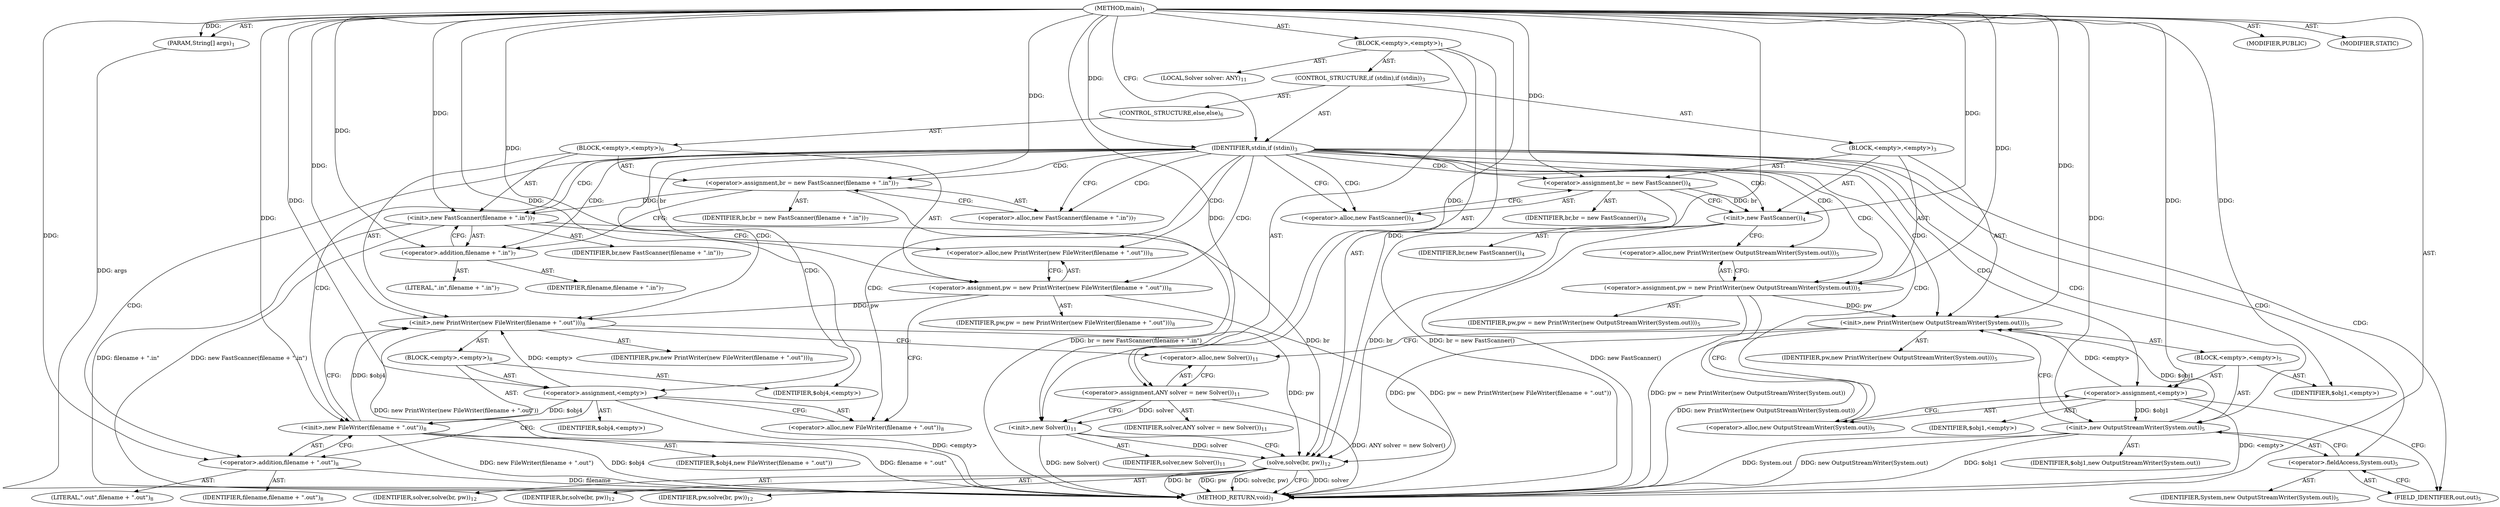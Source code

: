 digraph "main" {  
"19" [label = <(METHOD,main)<SUB>1</SUB>> ]
"20" [label = <(PARAM,String[] args)<SUB>1</SUB>> ]
"21" [label = <(BLOCK,&lt;empty&gt;,&lt;empty&gt;)<SUB>1</SUB>> ]
"22" [label = <(CONTROL_STRUCTURE,if (stdin),if (stdin))<SUB>3</SUB>> ]
"23" [label = <(IDENTIFIER,stdin,if (stdin))<SUB>3</SUB>> ]
"24" [label = <(BLOCK,&lt;empty&gt;,&lt;empty&gt;)<SUB>3</SUB>> ]
"25" [label = <(&lt;operator&gt;.assignment,br = new FastScanner())<SUB>4</SUB>> ]
"26" [label = <(IDENTIFIER,br,br = new FastScanner())<SUB>4</SUB>> ]
"27" [label = <(&lt;operator&gt;.alloc,new FastScanner())<SUB>4</SUB>> ]
"28" [label = <(&lt;init&gt;,new FastScanner())<SUB>4</SUB>> ]
"29" [label = <(IDENTIFIER,br,new FastScanner())<SUB>4</SUB>> ]
"30" [label = <(&lt;operator&gt;.assignment,pw = new PrintWriter(new OutputStreamWriter(System.out)))<SUB>5</SUB>> ]
"31" [label = <(IDENTIFIER,pw,pw = new PrintWriter(new OutputStreamWriter(System.out)))<SUB>5</SUB>> ]
"32" [label = <(&lt;operator&gt;.alloc,new PrintWriter(new OutputStreamWriter(System.out)))<SUB>5</SUB>> ]
"33" [label = <(&lt;init&gt;,new PrintWriter(new OutputStreamWriter(System.out)))<SUB>5</SUB>> ]
"34" [label = <(IDENTIFIER,pw,new PrintWriter(new OutputStreamWriter(System.out)))<SUB>5</SUB>> ]
"35" [label = <(BLOCK,&lt;empty&gt;,&lt;empty&gt;)<SUB>5</SUB>> ]
"36" [label = <(&lt;operator&gt;.assignment,&lt;empty&gt;)> ]
"37" [label = <(IDENTIFIER,$obj1,&lt;empty&gt;)> ]
"38" [label = <(&lt;operator&gt;.alloc,new OutputStreamWriter(System.out))<SUB>5</SUB>> ]
"39" [label = <(&lt;init&gt;,new OutputStreamWriter(System.out))<SUB>5</SUB>> ]
"40" [label = <(IDENTIFIER,$obj1,new OutputStreamWriter(System.out))> ]
"41" [label = <(&lt;operator&gt;.fieldAccess,System.out)<SUB>5</SUB>> ]
"42" [label = <(IDENTIFIER,System,new OutputStreamWriter(System.out))<SUB>5</SUB>> ]
"43" [label = <(FIELD_IDENTIFIER,out,out)<SUB>5</SUB>> ]
"44" [label = <(IDENTIFIER,$obj1,&lt;empty&gt;)> ]
"45" [label = <(CONTROL_STRUCTURE,else,else)<SUB>6</SUB>> ]
"46" [label = <(BLOCK,&lt;empty&gt;,&lt;empty&gt;)<SUB>6</SUB>> ]
"47" [label = <(&lt;operator&gt;.assignment,br = new FastScanner(filename + &quot;.in&quot;))<SUB>7</SUB>> ]
"48" [label = <(IDENTIFIER,br,br = new FastScanner(filename + &quot;.in&quot;))<SUB>7</SUB>> ]
"49" [label = <(&lt;operator&gt;.alloc,new FastScanner(filename + &quot;.in&quot;))<SUB>7</SUB>> ]
"50" [label = <(&lt;init&gt;,new FastScanner(filename + &quot;.in&quot;))<SUB>7</SUB>> ]
"51" [label = <(IDENTIFIER,br,new FastScanner(filename + &quot;.in&quot;))<SUB>7</SUB>> ]
"52" [label = <(&lt;operator&gt;.addition,filename + &quot;.in&quot;)<SUB>7</SUB>> ]
"53" [label = <(IDENTIFIER,filename,filename + &quot;.in&quot;)<SUB>7</SUB>> ]
"54" [label = <(LITERAL,&quot;.in&quot;,filename + &quot;.in&quot;)<SUB>7</SUB>> ]
"55" [label = <(&lt;operator&gt;.assignment,pw = new PrintWriter(new FileWriter(filename + &quot;.out&quot;)))<SUB>8</SUB>> ]
"56" [label = <(IDENTIFIER,pw,pw = new PrintWriter(new FileWriter(filename + &quot;.out&quot;)))<SUB>8</SUB>> ]
"57" [label = <(&lt;operator&gt;.alloc,new PrintWriter(new FileWriter(filename + &quot;.out&quot;)))<SUB>8</SUB>> ]
"58" [label = <(&lt;init&gt;,new PrintWriter(new FileWriter(filename + &quot;.out&quot;)))<SUB>8</SUB>> ]
"59" [label = <(IDENTIFIER,pw,new PrintWriter(new FileWriter(filename + &quot;.out&quot;)))<SUB>8</SUB>> ]
"60" [label = <(BLOCK,&lt;empty&gt;,&lt;empty&gt;)<SUB>8</SUB>> ]
"61" [label = <(&lt;operator&gt;.assignment,&lt;empty&gt;)> ]
"62" [label = <(IDENTIFIER,$obj4,&lt;empty&gt;)> ]
"63" [label = <(&lt;operator&gt;.alloc,new FileWriter(filename + &quot;.out&quot;))<SUB>8</SUB>> ]
"64" [label = <(&lt;init&gt;,new FileWriter(filename + &quot;.out&quot;))<SUB>8</SUB>> ]
"65" [label = <(IDENTIFIER,$obj4,new FileWriter(filename + &quot;.out&quot;))> ]
"66" [label = <(&lt;operator&gt;.addition,filename + &quot;.out&quot;)<SUB>8</SUB>> ]
"67" [label = <(IDENTIFIER,filename,filename + &quot;.out&quot;)<SUB>8</SUB>> ]
"68" [label = <(LITERAL,&quot;.out&quot;,filename + &quot;.out&quot;)<SUB>8</SUB>> ]
"69" [label = <(IDENTIFIER,$obj4,&lt;empty&gt;)> ]
"4" [label = <(LOCAL,Solver solver: ANY)<SUB>11</SUB>> ]
"70" [label = <(&lt;operator&gt;.assignment,ANY solver = new Solver())<SUB>11</SUB>> ]
"71" [label = <(IDENTIFIER,solver,ANY solver = new Solver())<SUB>11</SUB>> ]
"72" [label = <(&lt;operator&gt;.alloc,new Solver())<SUB>11</SUB>> ]
"73" [label = <(&lt;init&gt;,new Solver())<SUB>11</SUB>> ]
"3" [label = <(IDENTIFIER,solver,new Solver())<SUB>11</SUB>> ]
"74" [label = <(solve,solve(br, pw))<SUB>12</SUB>> ]
"75" [label = <(IDENTIFIER,solver,solve(br, pw))<SUB>12</SUB>> ]
"76" [label = <(IDENTIFIER,br,solve(br, pw))<SUB>12</SUB>> ]
"77" [label = <(IDENTIFIER,pw,solve(br, pw))<SUB>12</SUB>> ]
"78" [label = <(MODIFIER,PUBLIC)> ]
"79" [label = <(MODIFIER,STATIC)> ]
"80" [label = <(METHOD_RETURN,void)<SUB>1</SUB>> ]
  "19" -> "20"  [ label = "AST: "] 
  "19" -> "21"  [ label = "AST: "] 
  "19" -> "78"  [ label = "AST: "] 
  "19" -> "79"  [ label = "AST: "] 
  "19" -> "80"  [ label = "AST: "] 
  "21" -> "22"  [ label = "AST: "] 
  "21" -> "4"  [ label = "AST: "] 
  "21" -> "70"  [ label = "AST: "] 
  "21" -> "73"  [ label = "AST: "] 
  "21" -> "74"  [ label = "AST: "] 
  "22" -> "23"  [ label = "AST: "] 
  "22" -> "24"  [ label = "AST: "] 
  "22" -> "45"  [ label = "AST: "] 
  "24" -> "25"  [ label = "AST: "] 
  "24" -> "28"  [ label = "AST: "] 
  "24" -> "30"  [ label = "AST: "] 
  "24" -> "33"  [ label = "AST: "] 
  "25" -> "26"  [ label = "AST: "] 
  "25" -> "27"  [ label = "AST: "] 
  "28" -> "29"  [ label = "AST: "] 
  "30" -> "31"  [ label = "AST: "] 
  "30" -> "32"  [ label = "AST: "] 
  "33" -> "34"  [ label = "AST: "] 
  "33" -> "35"  [ label = "AST: "] 
  "35" -> "36"  [ label = "AST: "] 
  "35" -> "39"  [ label = "AST: "] 
  "35" -> "44"  [ label = "AST: "] 
  "36" -> "37"  [ label = "AST: "] 
  "36" -> "38"  [ label = "AST: "] 
  "39" -> "40"  [ label = "AST: "] 
  "39" -> "41"  [ label = "AST: "] 
  "41" -> "42"  [ label = "AST: "] 
  "41" -> "43"  [ label = "AST: "] 
  "45" -> "46"  [ label = "AST: "] 
  "46" -> "47"  [ label = "AST: "] 
  "46" -> "50"  [ label = "AST: "] 
  "46" -> "55"  [ label = "AST: "] 
  "46" -> "58"  [ label = "AST: "] 
  "47" -> "48"  [ label = "AST: "] 
  "47" -> "49"  [ label = "AST: "] 
  "50" -> "51"  [ label = "AST: "] 
  "50" -> "52"  [ label = "AST: "] 
  "52" -> "53"  [ label = "AST: "] 
  "52" -> "54"  [ label = "AST: "] 
  "55" -> "56"  [ label = "AST: "] 
  "55" -> "57"  [ label = "AST: "] 
  "58" -> "59"  [ label = "AST: "] 
  "58" -> "60"  [ label = "AST: "] 
  "60" -> "61"  [ label = "AST: "] 
  "60" -> "64"  [ label = "AST: "] 
  "60" -> "69"  [ label = "AST: "] 
  "61" -> "62"  [ label = "AST: "] 
  "61" -> "63"  [ label = "AST: "] 
  "64" -> "65"  [ label = "AST: "] 
  "64" -> "66"  [ label = "AST: "] 
  "66" -> "67"  [ label = "AST: "] 
  "66" -> "68"  [ label = "AST: "] 
  "70" -> "71"  [ label = "AST: "] 
  "70" -> "72"  [ label = "AST: "] 
  "73" -> "3"  [ label = "AST: "] 
  "74" -> "75"  [ label = "AST: "] 
  "74" -> "76"  [ label = "AST: "] 
  "74" -> "77"  [ label = "AST: "] 
  "70" -> "73"  [ label = "CFG: "] 
  "73" -> "74"  [ label = "CFG: "] 
  "74" -> "80"  [ label = "CFG: "] 
  "23" -> "27"  [ label = "CFG: "] 
  "23" -> "49"  [ label = "CFG: "] 
  "72" -> "70"  [ label = "CFG: "] 
  "25" -> "28"  [ label = "CFG: "] 
  "28" -> "32"  [ label = "CFG: "] 
  "30" -> "38"  [ label = "CFG: "] 
  "33" -> "72"  [ label = "CFG: "] 
  "27" -> "25"  [ label = "CFG: "] 
  "32" -> "30"  [ label = "CFG: "] 
  "47" -> "52"  [ label = "CFG: "] 
  "50" -> "57"  [ label = "CFG: "] 
  "55" -> "63"  [ label = "CFG: "] 
  "58" -> "72"  [ label = "CFG: "] 
  "36" -> "43"  [ label = "CFG: "] 
  "39" -> "33"  [ label = "CFG: "] 
  "49" -> "47"  [ label = "CFG: "] 
  "52" -> "50"  [ label = "CFG: "] 
  "57" -> "55"  [ label = "CFG: "] 
  "38" -> "36"  [ label = "CFG: "] 
  "41" -> "39"  [ label = "CFG: "] 
  "61" -> "66"  [ label = "CFG: "] 
  "64" -> "58"  [ label = "CFG: "] 
  "43" -> "41"  [ label = "CFG: "] 
  "63" -> "61"  [ label = "CFG: "] 
  "66" -> "64"  [ label = "CFG: "] 
  "19" -> "23"  [ label = "CFG: "] 
  "20" -> "80"  [ label = "DDG: args"] 
  "47" -> "80"  [ label = "DDG: br = new FastScanner(filename + &quot;.in&quot;)"] 
  "50" -> "80"  [ label = "DDG: filename + &quot;.in&quot;"] 
  "50" -> "80"  [ label = "DDG: new FastScanner(filename + &quot;.in&quot;)"] 
  "55" -> "80"  [ label = "DDG: pw = new PrintWriter(new FileWriter(filename + &quot;.out&quot;))"] 
  "61" -> "80"  [ label = "DDG: &lt;empty&gt;"] 
  "64" -> "80"  [ label = "DDG: $obj4"] 
  "66" -> "80"  [ label = "DDG: filename"] 
  "64" -> "80"  [ label = "DDG: filename + &quot;.out&quot;"] 
  "64" -> "80"  [ label = "DDG: new FileWriter(filename + &quot;.out&quot;)"] 
  "58" -> "80"  [ label = "DDG: new PrintWriter(new FileWriter(filename + &quot;.out&quot;))"] 
  "25" -> "80"  [ label = "DDG: br = new FastScanner()"] 
  "28" -> "80"  [ label = "DDG: new FastScanner()"] 
  "30" -> "80"  [ label = "DDG: pw = new PrintWriter(new OutputStreamWriter(System.out))"] 
  "36" -> "80"  [ label = "DDG: &lt;empty&gt;"] 
  "39" -> "80"  [ label = "DDG: $obj1"] 
  "39" -> "80"  [ label = "DDG: System.out"] 
  "39" -> "80"  [ label = "DDG: new OutputStreamWriter(System.out)"] 
  "33" -> "80"  [ label = "DDG: new PrintWriter(new OutputStreamWriter(System.out))"] 
  "70" -> "80"  [ label = "DDG: ANY solver = new Solver()"] 
  "73" -> "80"  [ label = "DDG: new Solver()"] 
  "74" -> "80"  [ label = "DDG: solver"] 
  "74" -> "80"  [ label = "DDG: br"] 
  "74" -> "80"  [ label = "DDG: pw"] 
  "74" -> "80"  [ label = "DDG: solve(br, pw)"] 
  "19" -> "20"  [ label = "DDG: "] 
  "19" -> "70"  [ label = "DDG: "] 
  "19" -> "23"  [ label = "DDG: "] 
  "70" -> "73"  [ label = "DDG: solver"] 
  "19" -> "73"  [ label = "DDG: "] 
  "73" -> "74"  [ label = "DDG: solver"] 
  "19" -> "74"  [ label = "DDG: "] 
  "50" -> "74"  [ label = "DDG: br"] 
  "28" -> "74"  [ label = "DDG: br"] 
  "58" -> "74"  [ label = "DDG: pw"] 
  "33" -> "74"  [ label = "DDG: pw"] 
  "19" -> "25"  [ label = "DDG: "] 
  "19" -> "30"  [ label = "DDG: "] 
  "25" -> "28"  [ label = "DDG: br"] 
  "19" -> "28"  [ label = "DDG: "] 
  "30" -> "33"  [ label = "DDG: pw"] 
  "19" -> "33"  [ label = "DDG: "] 
  "36" -> "33"  [ label = "DDG: &lt;empty&gt;"] 
  "39" -> "33"  [ label = "DDG: $obj1"] 
  "19" -> "47"  [ label = "DDG: "] 
  "19" -> "55"  [ label = "DDG: "] 
  "19" -> "36"  [ label = "DDG: "] 
  "19" -> "44"  [ label = "DDG: "] 
  "47" -> "50"  [ label = "DDG: br"] 
  "19" -> "50"  [ label = "DDG: "] 
  "55" -> "58"  [ label = "DDG: pw"] 
  "19" -> "58"  [ label = "DDG: "] 
  "61" -> "58"  [ label = "DDG: &lt;empty&gt;"] 
  "64" -> "58"  [ label = "DDG: $obj4"] 
  "36" -> "39"  [ label = "DDG: $obj1"] 
  "19" -> "39"  [ label = "DDG: "] 
  "19" -> "52"  [ label = "DDG: "] 
  "19" -> "61"  [ label = "DDG: "] 
  "19" -> "69"  [ label = "DDG: "] 
  "61" -> "64"  [ label = "DDG: $obj4"] 
  "19" -> "64"  [ label = "DDG: "] 
  "19" -> "66"  [ label = "DDG: "] 
  "23" -> "47"  [ label = "CDG: "] 
  "23" -> "30"  [ label = "CDG: "] 
  "23" -> "32"  [ label = "CDG: "] 
  "23" -> "58"  [ label = "CDG: "] 
  "23" -> "49"  [ label = "CDG: "] 
  "23" -> "33"  [ label = "CDG: "] 
  "23" -> "61"  [ label = "CDG: "] 
  "23" -> "64"  [ label = "CDG: "] 
  "23" -> "57"  [ label = "CDG: "] 
  "23" -> "28"  [ label = "CDG: "] 
  "23" -> "66"  [ label = "CDG: "] 
  "23" -> "36"  [ label = "CDG: "] 
  "23" -> "52"  [ label = "CDG: "] 
  "23" -> "38"  [ label = "CDG: "] 
  "23" -> "25"  [ label = "CDG: "] 
  "23" -> "41"  [ label = "CDG: "] 
  "23" -> "27"  [ label = "CDG: "] 
  "23" -> "63"  [ label = "CDG: "] 
  "23" -> "50"  [ label = "CDG: "] 
  "23" -> "55"  [ label = "CDG: "] 
  "23" -> "39"  [ label = "CDG: "] 
  "23" -> "43"  [ label = "CDG: "] 
}
